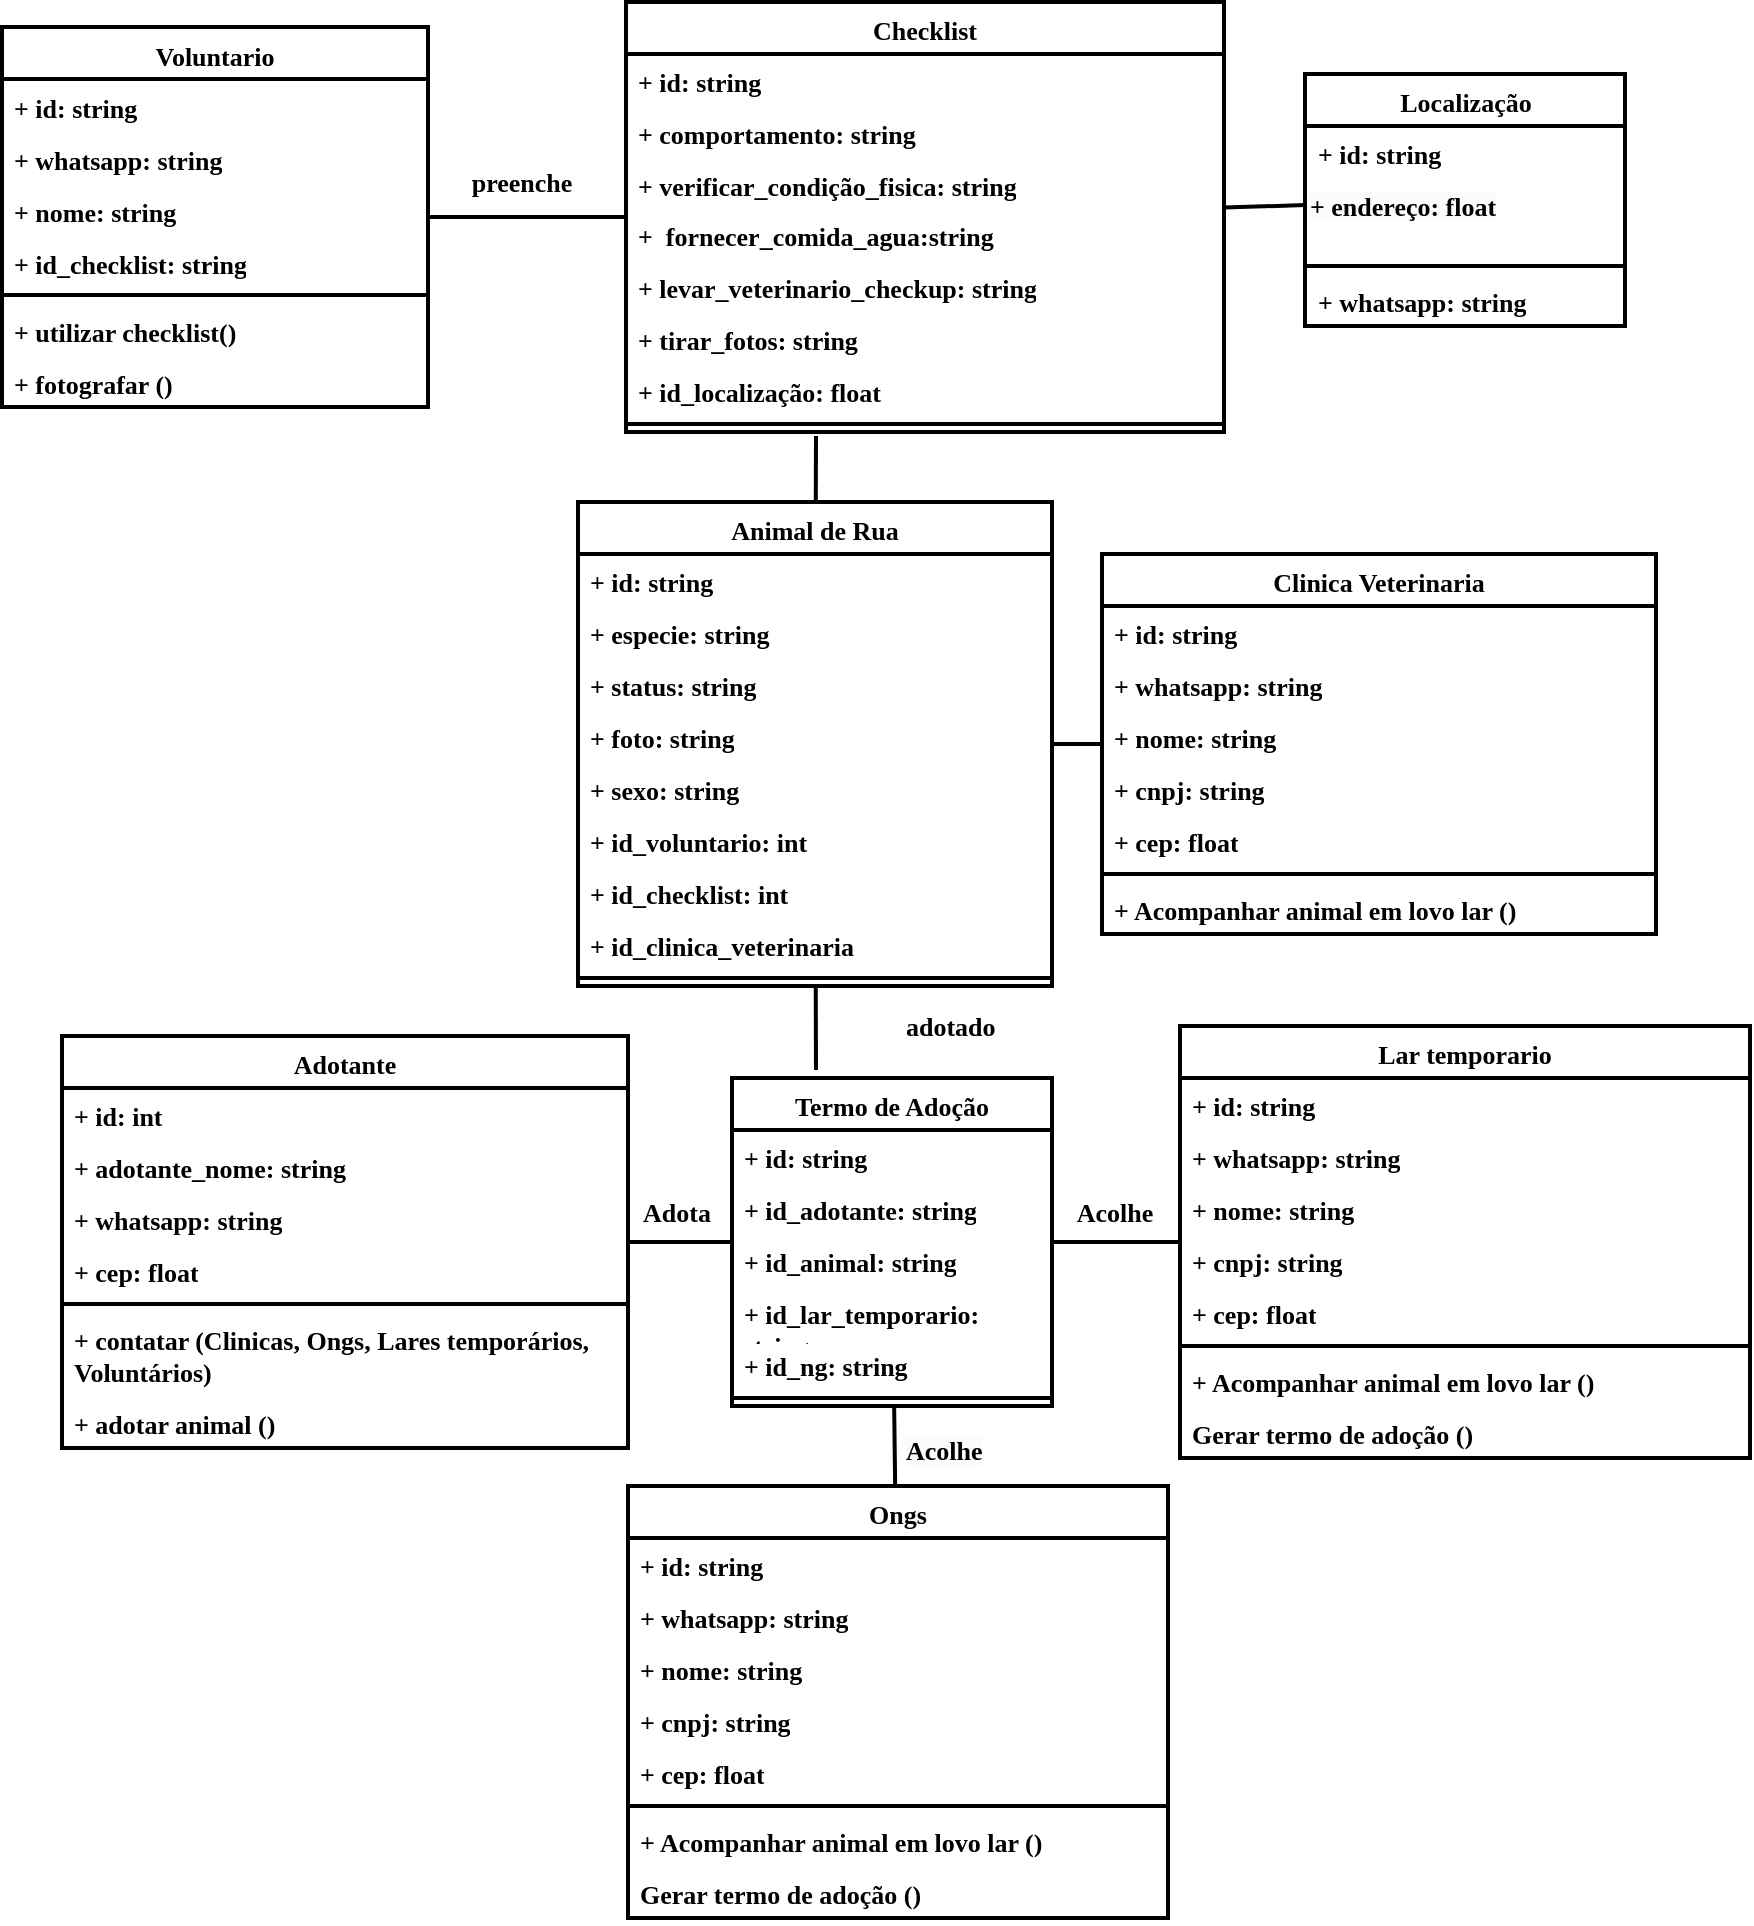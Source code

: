 <mxfile version="24.5.1" type="github">
  <diagram id="C5RBs43oDa-KdzZeNtuy" name="Page-1">
    <mxGraphModel dx="3233" dy="1060" grid="0" gridSize="10" guides="1" tooltips="1" connect="1" arrows="1" fold="1" page="1" pageScale="1" pageWidth="1169" pageHeight="1654" math="0" shadow="0">
      <root>
        <mxCell id="WIyWlLk6GJQsqaUBKTNV-0" />
        <mxCell id="WIyWlLk6GJQsqaUBKTNV-1" parent="WIyWlLk6GJQsqaUBKTNV-0" />
        <mxCell id="H87p-x_o_VIxs2Nbn6Bm-1" value="Voluntario" style="swimlane;fontStyle=1;align=center;verticalAlign=top;childLayout=stackLayout;horizontal=1;startSize=26;horizontalStack=0;resizeParent=1;resizeParentMax=0;resizeLast=0;collapsible=1;marginBottom=0;whiteSpace=wrap;html=1;shadow=0;strokeWidth=2;fontFamily=Verdana;fontSize=13;" parent="WIyWlLk6GJQsqaUBKTNV-1" vertex="1">
          <mxGeometry x="-994" y="347.5" width="213" height="190" as="geometry" />
        </mxCell>
        <mxCell id="H87p-x_o_VIxs2Nbn6Bm-2" value="+ id: string" style="text;align=left;verticalAlign=top;spacingLeft=4;spacingRight=4;overflow=hidden;rotatable=0;points=[[0,0.5],[1,0.5]];portConstraint=eastwest;whiteSpace=wrap;html=1;shadow=0;strokeWidth=2;fontFamily=Verdana;fontSize=13;fontStyle=1" parent="H87p-x_o_VIxs2Nbn6Bm-1" vertex="1">
          <mxGeometry y="26" width="213" height="26" as="geometry" />
        </mxCell>
        <mxCell id="H87p-x_o_VIxs2Nbn6Bm-53" value="+ whatsapp: string" style="text;align=left;verticalAlign=top;spacingLeft=4;spacingRight=4;overflow=hidden;rotatable=0;points=[[0,0.5],[1,0.5]];portConstraint=eastwest;whiteSpace=wrap;html=1;shadow=0;strokeWidth=2;fontFamily=Verdana;fontSize=13;fontStyle=1" parent="H87p-x_o_VIxs2Nbn6Bm-1" vertex="1">
          <mxGeometry y="52" width="213" height="26" as="geometry" />
        </mxCell>
        <mxCell id="H87p-x_o_VIxs2Nbn6Bm-54" value="+ nome: string" style="text;align=left;verticalAlign=top;spacingLeft=4;spacingRight=4;overflow=hidden;rotatable=0;points=[[0,0.5],[1,0.5]];portConstraint=eastwest;whiteSpace=wrap;html=1;shadow=0;strokeWidth=2;fontFamily=Verdana;fontSize=13;fontStyle=1" parent="H87p-x_o_VIxs2Nbn6Bm-1" vertex="1">
          <mxGeometry y="78" width="213" height="26" as="geometry" />
        </mxCell>
        <mxCell id="H87p-x_o_VIxs2Nbn6Bm-55" value="+ id_checklist: string" style="text;align=left;verticalAlign=top;spacingLeft=4;spacingRight=4;overflow=hidden;rotatable=0;points=[[0,0.5],[1,0.5]];portConstraint=eastwest;whiteSpace=wrap;html=1;shadow=0;strokeWidth=2;fontFamily=Verdana;fontSize=13;fontStyle=1" parent="H87p-x_o_VIxs2Nbn6Bm-1" vertex="1">
          <mxGeometry y="104" width="213" height="26" as="geometry" />
        </mxCell>
        <mxCell id="H87p-x_o_VIxs2Nbn6Bm-3" value="" style="line;strokeWidth=2;align=left;verticalAlign=middle;spacingTop=-1;spacingLeft=3;spacingRight=3;rotatable=0;labelPosition=right;points=[];portConstraint=eastwest;shadow=0;fontFamily=Verdana;fontSize=13;fontStyle=1" parent="H87p-x_o_VIxs2Nbn6Bm-1" vertex="1">
          <mxGeometry y="130" width="213" height="8" as="geometry" />
        </mxCell>
        <mxCell id="H87p-x_o_VIxs2Nbn6Bm-4" value="+ utilizar checklist()" style="text;align=left;verticalAlign=top;spacingLeft=4;spacingRight=4;overflow=hidden;rotatable=0;points=[[0,0.5],[1,0.5]];portConstraint=eastwest;whiteSpace=wrap;html=1;shadow=0;strokeWidth=2;fontFamily=Verdana;fontSize=13;fontStyle=1" parent="H87p-x_o_VIxs2Nbn6Bm-1" vertex="1">
          <mxGeometry y="138" width="213" height="26" as="geometry" />
        </mxCell>
        <mxCell id="H87p-x_o_VIxs2Nbn6Bm-6" value="&lt;span style=&quot;text-align: center; text-wrap: nowrap; font-size: 13px;&quot;&gt;+ fotografar ()&lt;/span&gt;" style="text;align=left;verticalAlign=top;spacingLeft=4;spacingRight=4;overflow=hidden;rotatable=0;points=[[0,0.5],[1,0.5]];portConstraint=eastwest;whiteSpace=wrap;html=1;shadow=0;strokeWidth=2;fontFamily=Verdana;fontSize=13;fontStyle=1" parent="H87p-x_o_VIxs2Nbn6Bm-1" vertex="1">
          <mxGeometry y="164" width="213" height="26" as="geometry" />
        </mxCell>
        <mxCell id="H87p-x_o_VIxs2Nbn6Bm-7" value="Checklist" style="swimlane;fontStyle=1;align=center;verticalAlign=top;childLayout=stackLayout;horizontal=1;startSize=26;horizontalStack=0;resizeParent=1;resizeParentMax=0;resizeLast=0;collapsible=1;marginBottom=0;whiteSpace=wrap;html=1;shadow=0;strokeWidth=2;fontFamily=Verdana;fontSize=13;" parent="WIyWlLk6GJQsqaUBKTNV-1" vertex="1">
          <mxGeometry x="-682" y="335" width="299" height="215" as="geometry" />
        </mxCell>
        <mxCell id="H87p-x_o_VIxs2Nbn6Bm-8" value="+ id: string" style="text;align=left;verticalAlign=top;spacingLeft=4;spacingRight=4;overflow=hidden;rotatable=0;points=[[0,0.5],[1,0.5]];portConstraint=eastwest;whiteSpace=wrap;html=1;shadow=0;strokeWidth=2;fontFamily=Verdana;fontSize=13;fontStyle=1" parent="H87p-x_o_VIxs2Nbn6Bm-7" vertex="1">
          <mxGeometry y="26" width="299" height="26" as="geometry" />
        </mxCell>
        <mxCell id="H87p-x_o_VIxs2Nbn6Bm-56" value="+ comportamento: string" style="text;align=left;verticalAlign=top;spacingLeft=4;spacingRight=4;overflow=hidden;rotatable=0;points=[[0,0.5],[1,0.5]];portConstraint=eastwest;whiteSpace=wrap;html=1;shadow=0;strokeWidth=2;fontFamily=Verdana;fontSize=13;fontStyle=1" parent="H87p-x_o_VIxs2Nbn6Bm-7" vertex="1">
          <mxGeometry y="52" width="299" height="26" as="geometry" />
        </mxCell>
        <mxCell id="H87p-x_o_VIxs2Nbn6Bm-57" value="+ verificar_condição_fisica: string" style="text;align=left;verticalAlign=top;spacingLeft=4;spacingRight=4;overflow=hidden;rotatable=0;points=[[0,0.5],[1,0.5]];portConstraint=eastwest;whiteSpace=wrap;html=1;shadow=0;strokeWidth=2;fontFamily=Verdana;fontSize=13;fontStyle=1" parent="H87p-x_o_VIxs2Nbn6Bm-7" vertex="1">
          <mxGeometry y="78" width="299" height="25" as="geometry" />
        </mxCell>
        <mxCell id="H87p-x_o_VIxs2Nbn6Bm-58" value="+&amp;nbsp; fornecer_comida_agua:string" style="text;align=left;verticalAlign=top;spacingLeft=4;spacingRight=4;overflow=hidden;rotatable=0;points=[[0,0.5],[1,0.5]];portConstraint=eastwest;whiteSpace=wrap;html=1;shadow=0;strokeWidth=2;fontFamily=Verdana;fontSize=13;fontStyle=1" parent="H87p-x_o_VIxs2Nbn6Bm-7" vertex="1">
          <mxGeometry y="103" width="299" height="26" as="geometry" />
        </mxCell>
        <mxCell id="H87p-x_o_VIxs2Nbn6Bm-59" value="+ levar_veterinario_checkup: string" style="text;align=left;verticalAlign=top;spacingLeft=4;spacingRight=4;overflow=hidden;rotatable=0;points=[[0,0.5],[1,0.5]];portConstraint=eastwest;whiteSpace=wrap;html=1;shadow=0;strokeWidth=2;fontFamily=Verdana;fontSize=13;fontStyle=1" parent="H87p-x_o_VIxs2Nbn6Bm-7" vertex="1">
          <mxGeometry y="129" width="299" height="26" as="geometry" />
        </mxCell>
        <mxCell id="H87p-x_o_VIxs2Nbn6Bm-60" value="+ tirar_fotos: string" style="text;align=left;verticalAlign=top;spacingLeft=4;spacingRight=4;overflow=hidden;rotatable=0;points=[[0,0.5],[1,0.5]];portConstraint=eastwest;whiteSpace=wrap;html=1;shadow=0;strokeWidth=2;fontFamily=Verdana;fontSize=13;fontStyle=1" parent="H87p-x_o_VIxs2Nbn6Bm-7" vertex="1">
          <mxGeometry y="155" width="299" height="26" as="geometry" />
        </mxCell>
        <mxCell id="H87p-x_o_VIxs2Nbn6Bm-61" value="+ id_localização: float" style="text;align=left;verticalAlign=top;spacingLeft=4;spacingRight=4;overflow=hidden;rotatable=0;points=[[0,0.5],[1,0.5]];portConstraint=eastwest;whiteSpace=wrap;html=1;shadow=0;strokeWidth=2;fontFamily=Verdana;fontSize=13;fontStyle=1" parent="H87p-x_o_VIxs2Nbn6Bm-7" vertex="1">
          <mxGeometry y="181" width="299" height="26" as="geometry" />
        </mxCell>
        <mxCell id="H87p-x_o_VIxs2Nbn6Bm-9" value="" style="line;strokeWidth=2;align=left;verticalAlign=middle;spacingTop=-1;spacingLeft=3;spacingRight=3;rotatable=0;labelPosition=right;points=[];portConstraint=eastwest;shadow=0;fontFamily=Verdana;fontSize=13;fontStyle=1" parent="H87p-x_o_VIxs2Nbn6Bm-7" vertex="1">
          <mxGeometry y="207" width="299" height="8" as="geometry" />
        </mxCell>
        <mxCell id="H87p-x_o_VIxs2Nbn6Bm-11" value="Localização" style="swimlane;fontStyle=1;align=center;verticalAlign=top;childLayout=stackLayout;horizontal=1;startSize=26;horizontalStack=0;resizeParent=1;resizeParentMax=0;resizeLast=0;collapsible=1;marginBottom=0;whiteSpace=wrap;html=1;shadow=0;strokeWidth=2;fontFamily=Verdana;fontSize=13;" parent="WIyWlLk6GJQsqaUBKTNV-1" vertex="1">
          <mxGeometry x="-342.5" y="371" width="160" height="126" as="geometry" />
        </mxCell>
        <mxCell id="H87p-x_o_VIxs2Nbn6Bm-12" value="+ id: string" style="text;align=left;verticalAlign=top;spacingLeft=4;spacingRight=4;overflow=hidden;rotatable=0;points=[[0,0.5],[1,0.5]];portConstraint=eastwest;whiteSpace=wrap;html=1;shadow=0;strokeWidth=2;fontFamily=Verdana;fontSize=13;fontStyle=1" parent="H87p-x_o_VIxs2Nbn6Bm-11" vertex="1">
          <mxGeometry y="26" width="160" height="26" as="geometry" />
        </mxCell>
        <mxCell id="H87p-x_o_VIxs2Nbn6Bm-62" value="&lt;span style=&quot;color: rgb(0, 0, 0); font-size: 13px; font-style: normal; font-variant-ligatures: normal; font-variant-caps: normal; letter-spacing: normal; orphans: 2; text-align: left; text-indent: 0px; text-transform: none; widows: 2; word-spacing: 0px; -webkit-text-stroke-width: 0px; white-space: normal; background-color: rgb(251, 251, 251); text-decoration-thickness: initial; text-decoration-style: initial; text-decoration-color: initial; float: none; display: inline !important;&quot;&gt;+ endereço: float&lt;/span&gt;" style="text;whiteSpace=wrap;html=1;shadow=0;strokeWidth=2;fontFamily=Verdana;fontSize=13;fontStyle=1" parent="H87p-x_o_VIxs2Nbn6Bm-11" vertex="1">
          <mxGeometry y="52" width="160" height="40" as="geometry" />
        </mxCell>
        <mxCell id="H87p-x_o_VIxs2Nbn6Bm-13" value="" style="line;strokeWidth=2;align=left;verticalAlign=middle;spacingTop=-1;spacingLeft=3;spacingRight=3;rotatable=0;labelPosition=right;points=[];portConstraint=eastwest;shadow=0;fontFamily=Verdana;fontSize=13;fontStyle=1" parent="H87p-x_o_VIxs2Nbn6Bm-11" vertex="1">
          <mxGeometry y="92" width="160" height="8" as="geometry" />
        </mxCell>
        <mxCell id="H87p-x_o_VIxs2Nbn6Bm-14" value="+ whatsapp: string" style="text;align=left;verticalAlign=top;spacingLeft=4;spacingRight=4;overflow=hidden;rotatable=0;points=[[0,0.5],[1,0.5]];portConstraint=eastwest;whiteSpace=wrap;html=1;shadow=0;strokeWidth=2;fontFamily=Verdana;fontSize=13;fontStyle=1" parent="H87p-x_o_VIxs2Nbn6Bm-11" vertex="1">
          <mxGeometry y="100" width="160" height="26" as="geometry" />
        </mxCell>
        <mxCell id="H87p-x_o_VIxs2Nbn6Bm-15" value="Animal de Rua" style="swimlane;fontStyle=1;align=center;verticalAlign=top;childLayout=stackLayout;horizontal=1;startSize=26;horizontalStack=0;resizeParent=1;resizeParentMax=0;resizeLast=0;collapsible=1;marginBottom=0;whiteSpace=wrap;html=1;shadow=0;strokeWidth=2;fontFamily=Verdana;fontSize=13;" parent="WIyWlLk6GJQsqaUBKTNV-1" vertex="1">
          <mxGeometry x="-706" y="585" width="237" height="242" as="geometry" />
        </mxCell>
        <mxCell id="H87p-x_o_VIxs2Nbn6Bm-16" value="+ id: string" style="text;align=left;verticalAlign=top;spacingLeft=4;spacingRight=4;overflow=hidden;rotatable=0;points=[[0,0.5],[1,0.5]];portConstraint=eastwest;whiteSpace=wrap;html=1;shadow=0;strokeWidth=2;fontFamily=Verdana;fontSize=13;fontStyle=1" parent="H87p-x_o_VIxs2Nbn6Bm-15" vertex="1">
          <mxGeometry y="26" width="237" height="26" as="geometry" />
        </mxCell>
        <mxCell id="H87p-x_o_VIxs2Nbn6Bm-63" value="+ especie: string" style="text;align=left;verticalAlign=top;spacingLeft=4;spacingRight=4;overflow=hidden;rotatable=0;points=[[0,0.5],[1,0.5]];portConstraint=eastwest;whiteSpace=wrap;html=1;shadow=0;strokeWidth=2;fontFamily=Verdana;fontSize=13;fontStyle=1" parent="H87p-x_o_VIxs2Nbn6Bm-15" vertex="1">
          <mxGeometry y="52" width="237" height="26" as="geometry" />
        </mxCell>
        <mxCell id="H87p-x_o_VIxs2Nbn6Bm-64" value="+ status: string" style="text;align=left;verticalAlign=top;spacingLeft=4;spacingRight=4;overflow=hidden;rotatable=0;points=[[0,0.5],[1,0.5]];portConstraint=eastwest;whiteSpace=wrap;html=1;shadow=0;strokeWidth=2;fontFamily=Verdana;fontSize=13;fontStyle=1" parent="H87p-x_o_VIxs2Nbn6Bm-15" vertex="1">
          <mxGeometry y="78" width="237" height="26" as="geometry" />
        </mxCell>
        <mxCell id="H87p-x_o_VIxs2Nbn6Bm-65" value="+ foto: string" style="text;align=left;verticalAlign=top;spacingLeft=4;spacingRight=4;overflow=hidden;rotatable=0;points=[[0,0.5],[1,0.5]];portConstraint=eastwest;whiteSpace=wrap;html=1;shadow=0;strokeWidth=2;fontFamily=Verdana;fontSize=13;fontStyle=1" parent="H87p-x_o_VIxs2Nbn6Bm-15" vertex="1">
          <mxGeometry y="104" width="237" height="26" as="geometry" />
        </mxCell>
        <mxCell id="H87p-x_o_VIxs2Nbn6Bm-66" value="+ sexo: string" style="text;align=left;verticalAlign=top;spacingLeft=4;spacingRight=4;overflow=hidden;rotatable=0;points=[[0,0.5],[1,0.5]];portConstraint=eastwest;whiteSpace=wrap;html=1;shadow=0;strokeWidth=2;fontFamily=Verdana;fontSize=13;fontStyle=1" parent="H87p-x_o_VIxs2Nbn6Bm-15" vertex="1">
          <mxGeometry y="130" width="237" height="26" as="geometry" />
        </mxCell>
        <mxCell id="H87p-x_o_VIxs2Nbn6Bm-67" value="+ id_voluntario: int" style="text;align=left;verticalAlign=top;spacingLeft=4;spacingRight=4;overflow=hidden;rotatable=0;points=[[0,0.5],[1,0.5]];portConstraint=eastwest;whiteSpace=wrap;html=1;shadow=0;strokeWidth=2;fontFamily=Verdana;fontSize=13;fontStyle=1" parent="H87p-x_o_VIxs2Nbn6Bm-15" vertex="1">
          <mxGeometry y="156" width="237" height="26" as="geometry" />
        </mxCell>
        <mxCell id="H87p-x_o_VIxs2Nbn6Bm-68" value="+ id_checklist: int" style="text;align=left;verticalAlign=top;spacingLeft=4;spacingRight=4;overflow=hidden;rotatable=0;points=[[0,0.5],[1,0.5]];portConstraint=eastwest;whiteSpace=wrap;html=1;shadow=0;strokeWidth=2;fontFamily=Verdana;fontSize=13;fontStyle=1" parent="H87p-x_o_VIxs2Nbn6Bm-15" vertex="1">
          <mxGeometry y="182" width="237" height="26" as="geometry" />
        </mxCell>
        <mxCell id="H87p-x_o_VIxs2Nbn6Bm-69" value="+ id_clinica_veterinaria" style="text;align=left;verticalAlign=top;spacingLeft=4;spacingRight=4;overflow=hidden;rotatable=0;points=[[0,0.5],[1,0.5]];portConstraint=eastwest;whiteSpace=wrap;html=1;shadow=0;strokeWidth=2;fontFamily=Verdana;fontSize=13;fontStyle=1" parent="H87p-x_o_VIxs2Nbn6Bm-15" vertex="1">
          <mxGeometry y="208" width="237" height="26" as="geometry" />
        </mxCell>
        <mxCell id="H87p-x_o_VIxs2Nbn6Bm-17" value="" style="line;strokeWidth=2;align=left;verticalAlign=middle;spacingTop=-1;spacingLeft=3;spacingRight=3;rotatable=0;labelPosition=right;points=[];portConstraint=eastwest;shadow=0;fontFamily=Verdana;fontSize=13;fontStyle=1" parent="H87p-x_o_VIxs2Nbn6Bm-15" vertex="1">
          <mxGeometry y="234" width="237" height="8" as="geometry" />
        </mxCell>
        <mxCell id="H87p-x_o_VIxs2Nbn6Bm-19" value="Clinica Veterinaria" style="swimlane;fontStyle=1;align=center;verticalAlign=top;childLayout=stackLayout;horizontal=1;startSize=26;horizontalStack=0;resizeParent=1;resizeParentMax=0;resizeLast=0;collapsible=1;marginBottom=0;whiteSpace=wrap;html=1;shadow=0;strokeWidth=2;fontFamily=Verdana;fontSize=13;" parent="WIyWlLk6GJQsqaUBKTNV-1" vertex="1">
          <mxGeometry x="-444" y="611" width="277" height="190" as="geometry" />
        </mxCell>
        <mxCell id="H87p-x_o_VIxs2Nbn6Bm-20" value="+ id: string" style="text;align=left;verticalAlign=top;spacingLeft=4;spacingRight=4;overflow=hidden;rotatable=0;points=[[0,0.5],[1,0.5]];portConstraint=eastwest;whiteSpace=wrap;html=1;shadow=0;strokeWidth=2;fontFamily=Verdana;fontSize=13;fontStyle=1" parent="H87p-x_o_VIxs2Nbn6Bm-19" vertex="1">
          <mxGeometry y="26" width="277" height="26" as="geometry" />
        </mxCell>
        <mxCell id="H87p-x_o_VIxs2Nbn6Bm-70" value="+ whatsapp: string" style="text;align=left;verticalAlign=top;spacingLeft=4;spacingRight=4;overflow=hidden;rotatable=0;points=[[0,0.5],[1,0.5]];portConstraint=eastwest;whiteSpace=wrap;html=1;shadow=0;strokeWidth=2;fontFamily=Verdana;fontSize=13;fontStyle=1" parent="H87p-x_o_VIxs2Nbn6Bm-19" vertex="1">
          <mxGeometry y="52" width="277" height="26" as="geometry" />
        </mxCell>
        <mxCell id="H87p-x_o_VIxs2Nbn6Bm-71" value="+ nome: string" style="text;align=left;verticalAlign=top;spacingLeft=4;spacingRight=4;overflow=hidden;rotatable=0;points=[[0,0.5],[1,0.5]];portConstraint=eastwest;whiteSpace=wrap;html=1;shadow=0;strokeWidth=2;fontFamily=Verdana;fontSize=13;fontStyle=1" parent="H87p-x_o_VIxs2Nbn6Bm-19" vertex="1">
          <mxGeometry y="78" width="277" height="26" as="geometry" />
        </mxCell>
        <mxCell id="H87p-x_o_VIxs2Nbn6Bm-72" value="+ cnpj: string" style="text;align=left;verticalAlign=top;spacingLeft=4;spacingRight=4;overflow=hidden;rotatable=0;points=[[0,0.5],[1,0.5]];portConstraint=eastwest;whiteSpace=wrap;html=1;shadow=0;strokeWidth=2;fontFamily=Verdana;fontSize=13;fontStyle=1" parent="H87p-x_o_VIxs2Nbn6Bm-19" vertex="1">
          <mxGeometry y="104" width="277" height="26" as="geometry" />
        </mxCell>
        <mxCell id="H87p-x_o_VIxs2Nbn6Bm-73" value="+ cep: float" style="text;align=left;verticalAlign=top;spacingLeft=4;spacingRight=4;overflow=hidden;rotatable=0;points=[[0,0.5],[1,0.5]];portConstraint=eastwest;whiteSpace=wrap;html=1;shadow=0;strokeWidth=2;fontFamily=Verdana;fontSize=13;fontStyle=1" parent="H87p-x_o_VIxs2Nbn6Bm-19" vertex="1">
          <mxGeometry y="130" width="277" height="26" as="geometry" />
        </mxCell>
        <mxCell id="H87p-x_o_VIxs2Nbn6Bm-21" value="" style="line;strokeWidth=2;align=left;verticalAlign=middle;spacingTop=-1;spacingLeft=3;spacingRight=3;rotatable=0;labelPosition=right;points=[];portConstraint=eastwest;shadow=0;fontFamily=Verdana;fontSize=13;fontStyle=1" parent="H87p-x_o_VIxs2Nbn6Bm-19" vertex="1">
          <mxGeometry y="156" width="277" height="8" as="geometry" />
        </mxCell>
        <mxCell id="H87p-x_o_VIxs2Nbn6Bm-22" value="+ Acompanhar animal em lovo lar ()" style="text;align=left;verticalAlign=top;spacingLeft=4;spacingRight=4;overflow=hidden;rotatable=0;points=[[0,0.5],[1,0.5]];portConstraint=eastwest;whiteSpace=wrap;html=1;shadow=0;strokeWidth=2;fontFamily=Verdana;fontSize=13;fontStyle=1" parent="H87p-x_o_VIxs2Nbn6Bm-19" vertex="1">
          <mxGeometry y="164" width="277" height="26" as="geometry" />
        </mxCell>
        <mxCell id="H87p-x_o_VIxs2Nbn6Bm-23" value="Termo de Adoção" style="swimlane;fontStyle=1;align=center;verticalAlign=top;childLayout=stackLayout;horizontal=1;startSize=26;horizontalStack=0;resizeParent=1;resizeParentMax=0;resizeLast=0;collapsible=1;marginBottom=0;whiteSpace=wrap;html=1;shadow=0;strokeWidth=2;fontFamily=Verdana;fontSize=13;" parent="WIyWlLk6GJQsqaUBKTNV-1" vertex="1">
          <mxGeometry x="-629" y="873" width="160" height="164" as="geometry" />
        </mxCell>
        <mxCell id="H87p-x_o_VIxs2Nbn6Bm-24" value="+ id: string" style="text;align=left;verticalAlign=top;spacingLeft=4;spacingRight=4;overflow=hidden;rotatable=0;points=[[0,0.5],[1,0.5]];portConstraint=eastwest;whiteSpace=wrap;html=1;shadow=0;strokeWidth=2;fontFamily=Verdana;fontSize=13;fontStyle=1" parent="H87p-x_o_VIxs2Nbn6Bm-23" vertex="1">
          <mxGeometry y="26" width="160" height="26" as="geometry" />
        </mxCell>
        <mxCell id="H87p-x_o_VIxs2Nbn6Bm-104" value="+ id_adotante: string" style="text;align=left;verticalAlign=top;spacingLeft=4;spacingRight=4;overflow=hidden;rotatable=0;points=[[0,0.5],[1,0.5]];portConstraint=eastwest;whiteSpace=wrap;html=1;shadow=0;strokeWidth=2;fontFamily=Verdana;fontSize=13;fontStyle=1" parent="H87p-x_o_VIxs2Nbn6Bm-23" vertex="1">
          <mxGeometry y="52" width="160" height="26" as="geometry" />
        </mxCell>
        <mxCell id="H87p-x_o_VIxs2Nbn6Bm-105" value="+ id_animal: string" style="text;align=left;verticalAlign=top;spacingLeft=4;spacingRight=4;overflow=hidden;rotatable=0;points=[[0,0.5],[1,0.5]];portConstraint=eastwest;whiteSpace=wrap;html=1;shadow=0;strokeWidth=2;fontFamily=Verdana;fontSize=13;fontStyle=1" parent="H87p-x_o_VIxs2Nbn6Bm-23" vertex="1">
          <mxGeometry y="78" width="160" height="26" as="geometry" />
        </mxCell>
        <mxCell id="H87p-x_o_VIxs2Nbn6Bm-107" value="+ id_lar_temporario: string" style="text;align=left;verticalAlign=top;spacingLeft=4;spacingRight=4;overflow=hidden;rotatable=0;points=[[0,0.5],[1,0.5]];portConstraint=eastwest;whiteSpace=wrap;html=1;shadow=0;strokeWidth=2;fontFamily=Verdana;fontSize=13;fontStyle=1" parent="H87p-x_o_VIxs2Nbn6Bm-23" vertex="1">
          <mxGeometry y="104" width="160" height="26" as="geometry" />
        </mxCell>
        <mxCell id="H87p-x_o_VIxs2Nbn6Bm-106" value="+ id_ng: string" style="text;align=left;verticalAlign=top;spacingLeft=4;spacingRight=4;overflow=hidden;rotatable=0;points=[[0,0.5],[1,0.5]];portConstraint=eastwest;whiteSpace=wrap;html=1;shadow=0;strokeWidth=2;fontFamily=Verdana;fontSize=13;fontStyle=1" parent="H87p-x_o_VIxs2Nbn6Bm-23" vertex="1">
          <mxGeometry y="130" width="160" height="26" as="geometry" />
        </mxCell>
        <mxCell id="H87p-x_o_VIxs2Nbn6Bm-25" value="" style="line;strokeWidth=2;align=left;verticalAlign=middle;spacingTop=-1;spacingLeft=3;spacingRight=3;rotatable=0;labelPosition=right;points=[];portConstraint=eastwest;shadow=0;fontFamily=Verdana;fontSize=13;fontStyle=1" parent="H87p-x_o_VIxs2Nbn6Bm-23" vertex="1">
          <mxGeometry y="156" width="160" height="8" as="geometry" />
        </mxCell>
        <mxCell id="H87p-x_o_VIxs2Nbn6Bm-36" value="Adotante" style="swimlane;fontStyle=1;align=center;verticalAlign=top;childLayout=stackLayout;horizontal=1;startSize=26;horizontalStack=0;resizeParent=1;resizeParentMax=0;resizeLast=0;collapsible=1;marginBottom=0;whiteSpace=wrap;html=1;shadow=0;strokeWidth=2;fontFamily=Verdana;fontSize=13;" parent="WIyWlLk6GJQsqaUBKTNV-1" vertex="1">
          <mxGeometry x="-964" y="852" width="283" height="206" as="geometry" />
        </mxCell>
        <mxCell id="H87p-x_o_VIxs2Nbn6Bm-37" value="+ id: int" style="text;align=left;verticalAlign=top;spacingLeft=4;spacingRight=4;overflow=hidden;rotatable=0;points=[[0,0.5],[1,0.5]];portConstraint=eastwest;whiteSpace=wrap;html=1;shadow=0;strokeWidth=2;fontFamily=Verdana;fontSize=13;fontStyle=1" parent="H87p-x_o_VIxs2Nbn6Bm-36" vertex="1">
          <mxGeometry y="26" width="283" height="26" as="geometry" />
        </mxCell>
        <mxCell id="H87p-x_o_VIxs2Nbn6Bm-76" value="+ adotante_nome: string" style="text;align=left;verticalAlign=top;spacingLeft=4;spacingRight=4;overflow=hidden;rotatable=0;points=[[0,0.5],[1,0.5]];portConstraint=eastwest;whiteSpace=wrap;html=1;shadow=0;strokeWidth=2;fontFamily=Verdana;fontSize=13;fontStyle=1" parent="H87p-x_o_VIxs2Nbn6Bm-36" vertex="1">
          <mxGeometry y="52" width="283" height="26" as="geometry" />
        </mxCell>
        <mxCell id="H87p-x_o_VIxs2Nbn6Bm-77" value="+ whatsapp: string" style="text;align=left;verticalAlign=top;spacingLeft=4;spacingRight=4;overflow=hidden;rotatable=0;points=[[0,0.5],[1,0.5]];portConstraint=eastwest;whiteSpace=wrap;html=1;shadow=0;strokeWidth=2;fontFamily=Verdana;fontSize=13;fontStyle=1" parent="H87p-x_o_VIxs2Nbn6Bm-36" vertex="1">
          <mxGeometry y="78" width="283" height="26" as="geometry" />
        </mxCell>
        <mxCell id="H87p-x_o_VIxs2Nbn6Bm-79" value="+ cep: float" style="text;align=left;verticalAlign=top;spacingLeft=4;spacingRight=4;overflow=hidden;rotatable=0;points=[[0,0.5],[1,0.5]];portConstraint=eastwest;whiteSpace=wrap;html=1;shadow=0;strokeWidth=2;fontFamily=Verdana;fontSize=13;fontStyle=1" parent="H87p-x_o_VIxs2Nbn6Bm-36" vertex="1">
          <mxGeometry y="104" width="283" height="26" as="geometry" />
        </mxCell>
        <mxCell id="H87p-x_o_VIxs2Nbn6Bm-38" value="" style="line;strokeWidth=2;align=left;verticalAlign=middle;spacingTop=-1;spacingLeft=3;spacingRight=3;rotatable=0;labelPosition=right;points=[];portConstraint=eastwest;shadow=0;fontFamily=Verdana;fontSize=13;fontStyle=1" parent="H87p-x_o_VIxs2Nbn6Bm-36" vertex="1">
          <mxGeometry y="130" width="283" height="8" as="geometry" />
        </mxCell>
        <mxCell id="H87p-x_o_VIxs2Nbn6Bm-39" value="+ contatar (Clinicas, Ongs, Lares temporários, Voluntários)" style="text;align=left;verticalAlign=top;spacingLeft=4;spacingRight=4;overflow=hidden;rotatable=0;points=[[0,0.5],[1,0.5]];portConstraint=eastwest;whiteSpace=wrap;html=1;shadow=0;strokeWidth=2;fontFamily=Verdana;fontSize=13;fontStyle=1" parent="H87p-x_o_VIxs2Nbn6Bm-36" vertex="1">
          <mxGeometry y="138" width="283" height="42" as="geometry" />
        </mxCell>
        <mxCell id="H87p-x_o_VIxs2Nbn6Bm-80" value="+ adotar animal ()" style="text;align=left;verticalAlign=top;spacingLeft=4;spacingRight=4;overflow=hidden;rotatable=0;points=[[0,0.5],[1,0.5]];portConstraint=eastwest;whiteSpace=wrap;html=1;shadow=0;strokeWidth=2;fontFamily=Verdana;fontSize=13;fontStyle=1" parent="H87p-x_o_VIxs2Nbn6Bm-36" vertex="1">
          <mxGeometry y="180" width="283" height="26" as="geometry" />
        </mxCell>
        <mxCell id="H87p-x_o_VIxs2Nbn6Bm-50" value="" style="endArrow=none;html=1;rounded=0;shadow=0;strokeWidth=2;fontFamily=Verdana;fontSize=13;fontStyle=1" parent="WIyWlLk6GJQsqaUBKTNV-1" source="H87p-x_o_VIxs2Nbn6Bm-1" target="H87p-x_o_VIxs2Nbn6Bm-7" edge="1">
          <mxGeometry width="50" height="50" relative="1" as="geometry">
            <mxPoint x="-294" y="505" as="sourcePoint" />
            <mxPoint x="-244" y="455" as="targetPoint" />
          </mxGeometry>
        </mxCell>
        <mxCell id="H87p-x_o_VIxs2Nbn6Bm-51" value="" style="endArrow=none;html=1;rounded=0;shadow=0;strokeWidth=2;fontFamily=Verdana;fontSize=13;fontStyle=1" parent="WIyWlLk6GJQsqaUBKTNV-1" source="H87p-x_o_VIxs2Nbn6Bm-7" target="H87p-x_o_VIxs2Nbn6Bm-11" edge="1">
          <mxGeometry width="50" height="50" relative="1" as="geometry">
            <mxPoint x="-294" y="505" as="sourcePoint" />
            <mxPoint x="-244" y="455" as="targetPoint" />
          </mxGeometry>
        </mxCell>
        <mxCell id="H87p-x_o_VIxs2Nbn6Bm-52" value="" style="endArrow=none;html=1;rounded=0;shadow=0;strokeWidth=2;fontFamily=Verdana;fontSize=13;fontStyle=1;" parent="WIyWlLk6GJQsqaUBKTNV-1" target="H87p-x_o_VIxs2Nbn6Bm-15" edge="1">
          <mxGeometry width="50" height="50" relative="1" as="geometry">
            <mxPoint x="-587" y="552" as="sourcePoint" />
            <mxPoint x="-244" y="455" as="targetPoint" />
          </mxGeometry>
        </mxCell>
        <mxCell id="H87p-x_o_VIxs2Nbn6Bm-84" value="" style="endArrow=none;html=1;rounded=0;shadow=0;strokeWidth=2;fontFamily=Verdana;fontSize=13;fontStyle=1" parent="WIyWlLk6GJQsqaUBKTNV-1" source="H87p-x_o_VIxs2Nbn6Bm-19" target="H87p-x_o_VIxs2Nbn6Bm-15" edge="1">
          <mxGeometry width="50" height="50" relative="1" as="geometry">
            <mxPoint x="-684" y="473" as="sourcePoint" />
            <mxPoint x="-624" y="473" as="targetPoint" />
          </mxGeometry>
        </mxCell>
        <mxCell id="H87p-x_o_VIxs2Nbn6Bm-85" value="Lar temporario" style="swimlane;fontStyle=1;align=center;verticalAlign=top;childLayout=stackLayout;horizontal=1;startSize=26;horizontalStack=0;resizeParent=1;resizeParentMax=0;resizeLast=0;collapsible=1;marginBottom=0;whiteSpace=wrap;html=1;shadow=0;strokeWidth=2;fontFamily=Verdana;fontSize=13;" parent="WIyWlLk6GJQsqaUBKTNV-1" vertex="1">
          <mxGeometry x="-405" y="847" width="285" height="216" as="geometry" />
        </mxCell>
        <mxCell id="H87p-x_o_VIxs2Nbn6Bm-86" value="+ id: string" style="text;align=left;verticalAlign=top;spacingLeft=4;spacingRight=4;overflow=hidden;rotatable=0;points=[[0,0.5],[1,0.5]];portConstraint=eastwest;whiteSpace=wrap;html=1;shadow=0;strokeWidth=2;fontFamily=Verdana;fontSize=13;fontStyle=1" parent="H87p-x_o_VIxs2Nbn6Bm-85" vertex="1">
          <mxGeometry y="26" width="285" height="26" as="geometry" />
        </mxCell>
        <mxCell id="H87p-x_o_VIxs2Nbn6Bm-87" value="+ whatsapp: string" style="text;align=left;verticalAlign=top;spacingLeft=4;spacingRight=4;overflow=hidden;rotatable=0;points=[[0,0.5],[1,0.5]];portConstraint=eastwest;whiteSpace=wrap;html=1;shadow=0;strokeWidth=2;fontFamily=Verdana;fontSize=13;fontStyle=1" parent="H87p-x_o_VIxs2Nbn6Bm-85" vertex="1">
          <mxGeometry y="52" width="285" height="26" as="geometry" />
        </mxCell>
        <mxCell id="H87p-x_o_VIxs2Nbn6Bm-88" value="+ nome: string" style="text;align=left;verticalAlign=top;spacingLeft=4;spacingRight=4;overflow=hidden;rotatable=0;points=[[0,0.5],[1,0.5]];portConstraint=eastwest;whiteSpace=wrap;html=1;shadow=0;strokeWidth=2;fontFamily=Verdana;fontSize=13;fontStyle=1" parent="H87p-x_o_VIxs2Nbn6Bm-85" vertex="1">
          <mxGeometry y="78" width="285" height="26" as="geometry" />
        </mxCell>
        <mxCell id="H87p-x_o_VIxs2Nbn6Bm-89" value="+ cnpj: string" style="text;align=left;verticalAlign=top;spacingLeft=4;spacingRight=4;overflow=hidden;rotatable=0;points=[[0,0.5],[1,0.5]];portConstraint=eastwest;whiteSpace=wrap;html=1;shadow=0;strokeWidth=2;fontFamily=Verdana;fontSize=13;fontStyle=1" parent="H87p-x_o_VIxs2Nbn6Bm-85" vertex="1">
          <mxGeometry y="104" width="285" height="26" as="geometry" />
        </mxCell>
        <mxCell id="H87p-x_o_VIxs2Nbn6Bm-90" value="+ cep: float" style="text;align=left;verticalAlign=top;spacingLeft=4;spacingRight=4;overflow=hidden;rotatable=0;points=[[0,0.5],[1,0.5]];portConstraint=eastwest;whiteSpace=wrap;html=1;shadow=0;strokeWidth=2;fontFamily=Verdana;fontSize=13;fontStyle=1" parent="H87p-x_o_VIxs2Nbn6Bm-85" vertex="1">
          <mxGeometry y="130" width="285" height="26" as="geometry" />
        </mxCell>
        <mxCell id="H87p-x_o_VIxs2Nbn6Bm-91" value="" style="line;strokeWidth=2;align=left;verticalAlign=middle;spacingTop=-1;spacingLeft=3;spacingRight=3;rotatable=0;labelPosition=right;points=[];portConstraint=eastwest;shadow=0;fontFamily=Verdana;fontSize=13;fontStyle=1" parent="H87p-x_o_VIxs2Nbn6Bm-85" vertex="1">
          <mxGeometry y="156" width="285" height="8" as="geometry" />
        </mxCell>
        <mxCell id="H87p-x_o_VIxs2Nbn6Bm-92" value="+ Acompanhar animal em lovo lar ()" style="text;align=left;verticalAlign=top;spacingLeft=4;spacingRight=4;overflow=hidden;rotatable=0;points=[[0,0.5],[1,0.5]];portConstraint=eastwest;whiteSpace=wrap;html=1;shadow=0;strokeWidth=2;fontFamily=Verdana;fontSize=13;fontStyle=1" parent="H87p-x_o_VIxs2Nbn6Bm-85" vertex="1">
          <mxGeometry y="164" width="285" height="26" as="geometry" />
        </mxCell>
        <mxCell id="H87p-x_o_VIxs2Nbn6Bm-93" value="Gerar termo de adoção ()" style="text;align=left;verticalAlign=top;spacingLeft=4;spacingRight=4;overflow=hidden;rotatable=0;points=[[0,0.5],[1,0.5]];portConstraint=eastwest;whiteSpace=wrap;html=1;shadow=0;strokeWidth=2;fontFamily=Verdana;fontSize=13;fontStyle=1" parent="H87p-x_o_VIxs2Nbn6Bm-85" vertex="1">
          <mxGeometry y="190" width="285" height="26" as="geometry" />
        </mxCell>
        <mxCell id="H87p-x_o_VIxs2Nbn6Bm-94" value="Ongs" style="swimlane;fontStyle=1;align=center;verticalAlign=top;childLayout=stackLayout;horizontal=1;startSize=26;horizontalStack=0;resizeParent=1;resizeParentMax=0;resizeLast=0;collapsible=1;marginBottom=0;whiteSpace=wrap;html=1;shadow=0;strokeWidth=2;fontFamily=Verdana;fontSize=13;" parent="WIyWlLk6GJQsqaUBKTNV-1" vertex="1">
          <mxGeometry x="-681" y="1077" width="270" height="216" as="geometry" />
        </mxCell>
        <mxCell id="H87p-x_o_VIxs2Nbn6Bm-95" value="+ id: string" style="text;align=left;verticalAlign=top;spacingLeft=4;spacingRight=4;overflow=hidden;rotatable=0;points=[[0,0.5],[1,0.5]];portConstraint=eastwest;whiteSpace=wrap;html=1;shadow=0;strokeWidth=2;fontFamily=Verdana;fontSize=13;fontStyle=1" parent="H87p-x_o_VIxs2Nbn6Bm-94" vertex="1">
          <mxGeometry y="26" width="270" height="26" as="geometry" />
        </mxCell>
        <mxCell id="H87p-x_o_VIxs2Nbn6Bm-96" value="+ whatsapp: string" style="text;align=left;verticalAlign=top;spacingLeft=4;spacingRight=4;overflow=hidden;rotatable=0;points=[[0,0.5],[1,0.5]];portConstraint=eastwest;whiteSpace=wrap;html=1;shadow=0;strokeWidth=2;fontFamily=Verdana;fontSize=13;fontStyle=1" parent="H87p-x_o_VIxs2Nbn6Bm-94" vertex="1">
          <mxGeometry y="52" width="270" height="26" as="geometry" />
        </mxCell>
        <mxCell id="H87p-x_o_VIxs2Nbn6Bm-97" value="+ nome: string" style="text;align=left;verticalAlign=top;spacingLeft=4;spacingRight=4;overflow=hidden;rotatable=0;points=[[0,0.5],[1,0.5]];portConstraint=eastwest;whiteSpace=wrap;html=1;shadow=0;strokeWidth=2;fontFamily=Verdana;fontSize=13;fontStyle=1" parent="H87p-x_o_VIxs2Nbn6Bm-94" vertex="1">
          <mxGeometry y="78" width="270" height="26" as="geometry" />
        </mxCell>
        <mxCell id="H87p-x_o_VIxs2Nbn6Bm-98" value="+ cnpj: string" style="text;align=left;verticalAlign=top;spacingLeft=4;spacingRight=4;overflow=hidden;rotatable=0;points=[[0,0.5],[1,0.5]];portConstraint=eastwest;whiteSpace=wrap;html=1;shadow=0;strokeWidth=2;fontFamily=Verdana;fontSize=13;fontStyle=1" parent="H87p-x_o_VIxs2Nbn6Bm-94" vertex="1">
          <mxGeometry y="104" width="270" height="26" as="geometry" />
        </mxCell>
        <mxCell id="H87p-x_o_VIxs2Nbn6Bm-99" value="+ cep: float" style="text;align=left;verticalAlign=top;spacingLeft=4;spacingRight=4;overflow=hidden;rotatable=0;points=[[0,0.5],[1,0.5]];portConstraint=eastwest;whiteSpace=wrap;html=1;shadow=0;strokeWidth=2;fontFamily=Verdana;fontSize=13;fontStyle=1" parent="H87p-x_o_VIxs2Nbn6Bm-94" vertex="1">
          <mxGeometry y="130" width="270" height="26" as="geometry" />
        </mxCell>
        <mxCell id="H87p-x_o_VIxs2Nbn6Bm-100" value="" style="line;strokeWidth=2;align=left;verticalAlign=middle;spacingTop=-1;spacingLeft=3;spacingRight=3;rotatable=0;labelPosition=right;points=[];portConstraint=eastwest;shadow=0;fontFamily=Verdana;fontSize=13;fontStyle=1" parent="H87p-x_o_VIxs2Nbn6Bm-94" vertex="1">
          <mxGeometry y="156" width="270" height="8" as="geometry" />
        </mxCell>
        <mxCell id="H87p-x_o_VIxs2Nbn6Bm-101" value="+ Acompanhar animal em lovo lar ()" style="text;align=left;verticalAlign=top;spacingLeft=4;spacingRight=4;overflow=hidden;rotatable=0;points=[[0,0.5],[1,0.5]];portConstraint=eastwest;whiteSpace=wrap;html=1;shadow=0;strokeWidth=2;fontFamily=Verdana;fontSize=13;fontStyle=1" parent="H87p-x_o_VIxs2Nbn6Bm-94" vertex="1">
          <mxGeometry y="164" width="270" height="26" as="geometry" />
        </mxCell>
        <mxCell id="H87p-x_o_VIxs2Nbn6Bm-102" value="Gerar termo de adoção ()" style="text;align=left;verticalAlign=top;spacingLeft=4;spacingRight=4;overflow=hidden;rotatable=0;points=[[0,0.5],[1,0.5]];portConstraint=eastwest;whiteSpace=wrap;html=1;shadow=0;strokeWidth=2;fontFamily=Verdana;fontSize=13;fontStyle=1" parent="H87p-x_o_VIxs2Nbn6Bm-94" vertex="1">
          <mxGeometry y="190" width="270" height="26" as="geometry" />
        </mxCell>
        <mxCell id="H87p-x_o_VIxs2Nbn6Bm-103" value="" style="endArrow=none;html=1;rounded=0;shadow=0;strokeWidth=2;fontFamily=Verdana;fontSize=13;fontStyle=1" parent="WIyWlLk6GJQsqaUBKTNV-1" source="H87p-x_o_VIxs2Nbn6Bm-85" target="H87p-x_o_VIxs2Nbn6Bm-23" edge="1">
          <mxGeometry width="50" height="50" relative="1" as="geometry">
            <mxPoint x="-245" y="1115" as="sourcePoint" />
            <mxPoint x="-300" y="1115" as="targetPoint" />
          </mxGeometry>
        </mxCell>
        <mxCell id="H87p-x_o_VIxs2Nbn6Bm-108" value="" style="endArrow=none;html=1;rounded=0;shadow=0;strokeWidth=2;fontFamily=Verdana;fontSize=13;fontStyle=1" parent="WIyWlLk6GJQsqaUBKTNV-1" source="H87p-x_o_VIxs2Nbn6Bm-94" target="H87p-x_o_VIxs2Nbn6Bm-23" edge="1">
          <mxGeometry width="50" height="50" relative="1" as="geometry">
            <mxPoint x="-384" y="935" as="sourcePoint" />
            <mxPoint x="-289" y="935" as="targetPoint" />
          </mxGeometry>
        </mxCell>
        <mxCell id="H87p-x_o_VIxs2Nbn6Bm-111" value="" style="endArrow=none;html=1;rounded=0;shadow=0;strokeWidth=2;fontFamily=Verdana;fontSize=13;fontStyle=1" parent="WIyWlLk6GJQsqaUBKTNV-1" source="H87p-x_o_VIxs2Nbn6Bm-23" target="H87p-x_o_VIxs2Nbn6Bm-36" edge="1">
          <mxGeometry width="50" height="50" relative="1" as="geometry">
            <mxPoint x="-814" y="915" as="sourcePoint" />
            <mxPoint x="-259" y="965" as="targetPoint" />
          </mxGeometry>
        </mxCell>
        <mxCell id="H87p-x_o_VIxs2Nbn6Bm-112" value="" style="endArrow=none;html=1;rounded=0;shadow=0;strokeWidth=2;fontFamily=Verdana;fontSize=13;fontStyle=1" parent="WIyWlLk6GJQsqaUBKTNV-1" source="H87p-x_o_VIxs2Nbn6Bm-15" edge="1">
          <mxGeometry width="50" height="50" relative="1" as="geometry">
            <mxPoint x="-344" y="975" as="sourcePoint" />
            <mxPoint x="-587" y="869" as="targetPoint" />
          </mxGeometry>
        </mxCell>
        <mxCell id="H87p-x_o_VIxs2Nbn6Bm-113" value="Adota" style="text;html=1;align=center;verticalAlign=middle;resizable=0;points=[];autosize=1;shadow=0;strokeWidth=2;fontFamily=Verdana;fontSize=13;fontStyle=1" parent="WIyWlLk6GJQsqaUBKTNV-1" vertex="1">
          <mxGeometry x="-685" y="926" width="56" height="28" as="geometry" />
        </mxCell>
        <mxCell id="H87p-x_o_VIxs2Nbn6Bm-114" value="Acolhe" style="text;html=1;align=center;verticalAlign=middle;resizable=0;points=[];autosize=1;shadow=0;strokeWidth=2;fontFamily=Verdana;fontSize=13;fontStyle=1" parent="WIyWlLk6GJQsqaUBKTNV-1" vertex="1">
          <mxGeometry x="-469" y="926" width="61" height="28" as="geometry" />
        </mxCell>
        <mxCell id="H87p-x_o_VIxs2Nbn6Bm-115" value="&lt;span style=&quot;color: rgb(0, 0, 0); font-size: 13px; font-style: normal; font-variant-ligatures: normal; font-variant-caps: normal; letter-spacing: normal; orphans: 2; text-align: center; text-indent: 0px; text-transform: none; widows: 2; word-spacing: 0px; -webkit-text-stroke-width: 0px; white-space: nowrap; background-color: rgb(251, 251, 251); text-decoration-thickness: initial; text-decoration-style: initial; text-decoration-color: initial; float: none; display: inline !important;&quot;&gt;Acolhe&lt;/span&gt;" style="text;whiteSpace=wrap;html=1;shadow=0;strokeWidth=2;fontFamily=Verdana;fontSize=13;fontStyle=1" parent="WIyWlLk6GJQsqaUBKTNV-1" vertex="1">
          <mxGeometry x="-544" y="1045" width="70" height="40" as="geometry" />
        </mxCell>
        <mxCell id="H87p-x_o_VIxs2Nbn6Bm-116" value="&lt;div style=&quot;text-align: center; font-size: 13px;&quot;&gt;&lt;span style=&quot;background-color: initial; text-wrap: nowrap; font-size: 13px;&quot;&gt;adotado&lt;/span&gt;&lt;/div&gt;" style="text;whiteSpace=wrap;html=1;shadow=0;strokeWidth=2;fontFamily=Verdana;fontSize=13;fontStyle=1" parent="WIyWlLk6GJQsqaUBKTNV-1" vertex="1">
          <mxGeometry x="-544" y="833" width="70" height="40" as="geometry" />
        </mxCell>
        <mxCell id="HwukvhPTdS3l8gEQGgia-1" value="preenche" style="text;html=1;align=center;verticalAlign=middle;whiteSpace=wrap;rounded=0;shadow=0;strokeWidth=2;fontFamily=Verdana;fontSize=13;fontStyle=1" vertex="1" parent="WIyWlLk6GJQsqaUBKTNV-1">
          <mxGeometry x="-764" y="410" width="60" height="30" as="geometry" />
        </mxCell>
      </root>
    </mxGraphModel>
  </diagram>
</mxfile>
